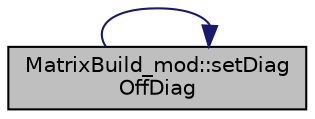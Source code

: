 digraph "MatrixBuild_mod::setDiagOffDiag"
{
 // LATEX_PDF_SIZE
  edge [fontname="Helvetica",fontsize="10",labelfontname="Helvetica",labelfontsize="10"];
  node [fontname="Helvetica",fontsize="10",shape=record];
  rankdir="LR";
  Node1 [label="MatrixBuild_mod::setDiag\lOffDiag",height=0.2,width=0.4,color="black", fillcolor="grey75", style="filled", fontcolor="black",tooltip="Set the diagonal elements of the input matrix of shape (n,m) to the input values."];
  Node1 -> Node1 [color="midnightblue",fontsize="10",style="solid",fontname="Helvetica"];
}
